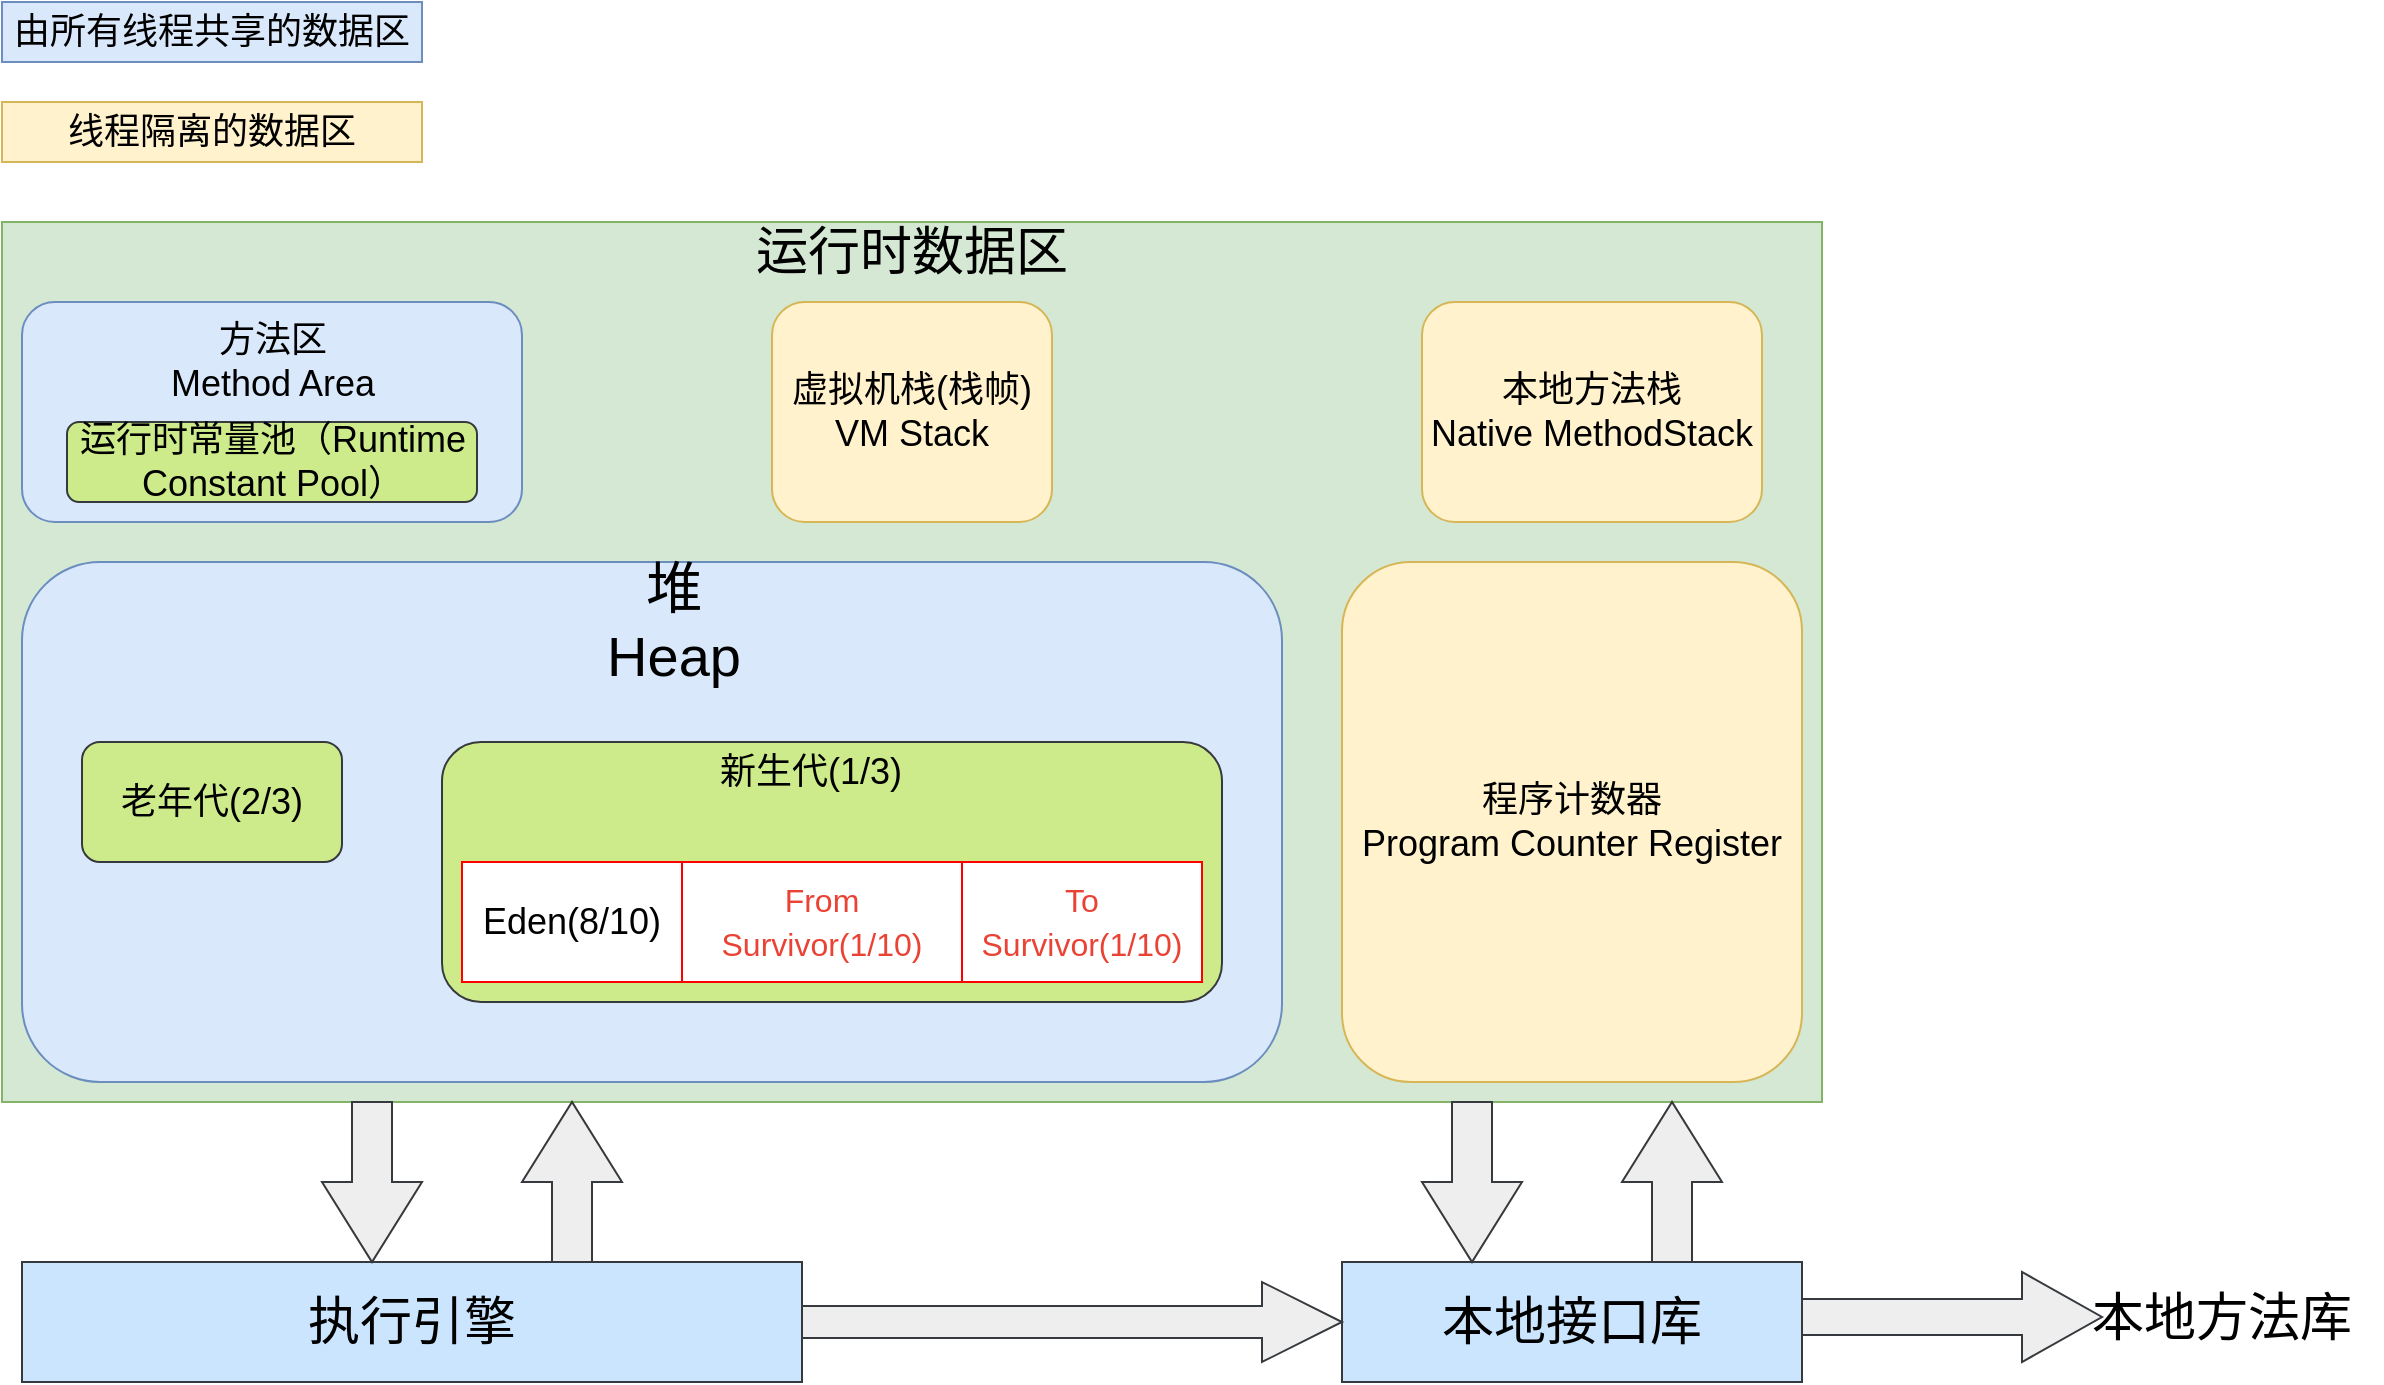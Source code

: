 <mxfile version="20.2.3" type="github">
  <diagram id="UmIwRrKytQrgUbGmzv27" name="第 1 页">
    <mxGraphModel dx="1038" dy="556" grid="1" gridSize="10" guides="1" tooltips="1" connect="1" arrows="1" fold="1" page="1" pageScale="1" pageWidth="827" pageHeight="1169" math="0" shadow="0">
      <root>
        <mxCell id="0" />
        <mxCell id="1" parent="0" />
        <mxCell id="3ZBtBt5a3WacTA4lanq2-1" value="" style="rounded=0;whiteSpace=wrap;html=1;fillColor=#d5e8d4;strokeColor=#82b366;" vertex="1" parent="1">
          <mxGeometry x="60" y="140" width="910" height="440" as="geometry" />
        </mxCell>
        <mxCell id="3ZBtBt5a3WacTA4lanq2-2" value="运行时数据区" style="text;html=1;strokeColor=none;fillColor=none;align=center;verticalAlign=middle;whiteSpace=wrap;rounded=0;fontSize=26;" vertex="1" parent="1">
          <mxGeometry x="415" y="140" width="200" height="30" as="geometry" />
        </mxCell>
        <mxCell id="3ZBtBt5a3WacTA4lanq2-3" value="由所有线程共享的数据区" style="rounded=0;whiteSpace=wrap;html=1;fontSize=18;fillColor=#dae8fc;strokeColor=#6c8ebf;" vertex="1" parent="1">
          <mxGeometry x="60" y="30" width="210" height="30" as="geometry" />
        </mxCell>
        <mxCell id="3ZBtBt5a3WacTA4lanq2-4" value="线程隔离的数据区" style="rounded=0;whiteSpace=wrap;html=1;fontSize=18;fillColor=#fff2cc;strokeColor=#d6b656;" vertex="1" parent="1">
          <mxGeometry x="60" y="80" width="210" height="30" as="geometry" />
        </mxCell>
        <mxCell id="3ZBtBt5a3WacTA4lanq2-5" value="" style="rounded=1;whiteSpace=wrap;html=1;fontSize=18;fillColor=#dae8fc;strokeColor=#6c8ebf;" vertex="1" parent="1">
          <mxGeometry x="70" y="180" width="250" height="110" as="geometry" />
        </mxCell>
        <mxCell id="3ZBtBt5a3WacTA4lanq2-6" value="虚拟机栈(栈帧)&lt;br&gt;VM Stack" style="rounded=1;whiteSpace=wrap;html=1;fontSize=18;fillColor=#fff2cc;strokeColor=#d6b656;" vertex="1" parent="1">
          <mxGeometry x="445" y="180" width="140" height="110" as="geometry" />
        </mxCell>
        <mxCell id="3ZBtBt5a3WacTA4lanq2-7" value="本地方法栈&lt;br&gt;Native MethodStack" style="rounded=1;whiteSpace=wrap;html=1;fontSize=18;fillColor=#fff2cc;strokeColor=#d6b656;" vertex="1" parent="1">
          <mxGeometry x="770" y="180" width="170" height="110" as="geometry" />
        </mxCell>
        <mxCell id="3ZBtBt5a3WacTA4lanq2-8" value="" style="rounded=1;whiteSpace=wrap;html=1;fontSize=18;fillColor=#dae8fc;strokeColor=#6c8ebf;" vertex="1" parent="1">
          <mxGeometry x="70" y="310" width="630" height="260" as="geometry" />
        </mxCell>
        <mxCell id="3ZBtBt5a3WacTA4lanq2-9" value="程序计数器&lt;br&gt;Program Counter Register" style="rounded=1;whiteSpace=wrap;html=1;fontSize=18;fillColor=#fff2cc;strokeColor=#d6b656;" vertex="1" parent="1">
          <mxGeometry x="730" y="310" width="230" height="260" as="geometry" />
        </mxCell>
        <mxCell id="3ZBtBt5a3WacTA4lanq2-10" value="堆&lt;br style=&quot;font-size: 28px;&quot;&gt;Heap" style="text;html=1;strokeColor=none;fillColor=none;align=center;verticalAlign=middle;whiteSpace=wrap;rounded=0;fontSize=28;" vertex="1" parent="1">
          <mxGeometry x="297.5" y="325" width="196" height="30" as="geometry" />
        </mxCell>
        <mxCell id="3ZBtBt5a3WacTA4lanq2-11" value="方法区&lt;br&gt;Method Area" style="text;html=1;strokeColor=none;fillColor=none;align=center;verticalAlign=middle;whiteSpace=wrap;rounded=0;fontSize=18;" vertex="1" parent="1">
          <mxGeometry x="137.5" y="195" width="115" height="30" as="geometry" />
        </mxCell>
        <mxCell id="3ZBtBt5a3WacTA4lanq2-13" value="运行时常量池（Runtime Constant Pool）" style="rounded=1;whiteSpace=wrap;html=1;fontSize=18;fillColor=#cdeb8b;strokeColor=#36393d;" vertex="1" parent="1">
          <mxGeometry x="92.5" y="240" width="205" height="40" as="geometry" />
        </mxCell>
        <mxCell id="3ZBtBt5a3WacTA4lanq2-14" value="老年代(2/3)" style="rounded=1;whiteSpace=wrap;html=1;fontSize=18;strokeColor=#36393d;fillColor=#cdeb8b;" vertex="1" parent="1">
          <mxGeometry x="100" y="400" width="130" height="60" as="geometry" />
        </mxCell>
        <mxCell id="3ZBtBt5a3WacTA4lanq2-15" value="" style="rounded=1;whiteSpace=wrap;html=1;fontSize=18;strokeColor=#36393d;fillColor=#cdeb8b;" vertex="1" parent="1">
          <mxGeometry x="280" y="400" width="390" height="130" as="geometry" />
        </mxCell>
        <mxCell id="3ZBtBt5a3WacTA4lanq2-16" value="新生代(1/3)" style="text;html=1;strokeColor=none;fillColor=none;align=center;verticalAlign=middle;whiteSpace=wrap;rounded=0;fontSize=18;" vertex="1" parent="1">
          <mxGeometry x="406.5" y="400" width="115" height="30" as="geometry" />
        </mxCell>
        <mxCell id="3ZBtBt5a3WacTA4lanq2-18" value="Eden(8/10)" style="rounded=0;whiteSpace=wrap;html=1;fontSize=18;strokeColor=#FF0000;" vertex="1" parent="1">
          <mxGeometry x="290" y="460" width="110" height="60" as="geometry" />
        </mxCell>
        <mxCell id="3ZBtBt5a3WacTA4lanq2-20" value="&lt;span style=&quot;color: rgb(234, 67, 53); font-family: arial, sans-serif; font-size: 16px; text-align: left; background-color: rgb(255, 255, 255);&quot;&gt;From Survivor(1/10)&lt;/span&gt;" style="rounded=0;whiteSpace=wrap;html=1;fontSize=18;strokeColor=#FF0000;" vertex="1" parent="1">
          <mxGeometry x="400" y="460" width="140" height="60" as="geometry" />
        </mxCell>
        <mxCell id="3ZBtBt5a3WacTA4lanq2-21" value="&lt;span style=&quot;color: rgb(234, 67, 53); font-family: arial, sans-serif; font-size: 16px; text-align: left; background-color: rgb(255, 255, 255);&quot;&gt;To Survivor(1/10)&lt;/span&gt;" style="rounded=0;whiteSpace=wrap;html=1;fontSize=18;strokeColor=#FF0000;" vertex="1" parent="1">
          <mxGeometry x="540" y="460" width="120" height="60" as="geometry" />
        </mxCell>
        <mxCell id="3ZBtBt5a3WacTA4lanq2-22" value="执行引擎" style="rounded=0;whiteSpace=wrap;html=1;fontSize=26;strokeColor=#36393d;fillColor=#cce5ff;" vertex="1" parent="1">
          <mxGeometry x="70" y="660" width="390" height="60" as="geometry" />
        </mxCell>
        <mxCell id="3ZBtBt5a3WacTA4lanq2-23" value="本地接口库" style="rounded=0;whiteSpace=wrap;html=1;fontSize=26;strokeColor=#36393d;fillColor=#cce5ff;" vertex="1" parent="1">
          <mxGeometry x="730" y="660" width="230" height="60" as="geometry" />
        </mxCell>
        <mxCell id="3ZBtBt5a3WacTA4lanq2-24" value="本地方法库" style="text;html=1;strokeColor=none;fillColor=none;align=center;verticalAlign=middle;whiteSpace=wrap;rounded=0;fontSize=26;" vertex="1" parent="1">
          <mxGeometry x="1090" y="655" width="160" height="65" as="geometry" />
        </mxCell>
        <mxCell id="3ZBtBt5a3WacTA4lanq2-27" value="" style="html=1;shadow=0;dashed=0;align=center;verticalAlign=middle;shape=mxgraph.arrows2.arrow;dy=0.6;dx=40;direction=south;notch=0;fontSize=26;strokeColor=#36393d;fillColor=#eeeeee;" vertex="1" parent="1">
          <mxGeometry x="220" y="580" width="50" height="80" as="geometry" />
        </mxCell>
        <mxCell id="3ZBtBt5a3WacTA4lanq2-29" value="" style="html=1;shadow=0;dashed=0;align=center;verticalAlign=middle;shape=mxgraph.arrows2.arrow;dy=0.6;dx=40;direction=north;notch=0;fontSize=26;strokeColor=#36393d;fillColor=#eeeeee;" vertex="1" parent="1">
          <mxGeometry x="320" y="580" width="50" height="80" as="geometry" />
        </mxCell>
        <mxCell id="3ZBtBt5a3WacTA4lanq2-30" value="" style="html=1;shadow=0;dashed=0;align=center;verticalAlign=middle;shape=mxgraph.arrows2.arrow;dy=0.6;dx=40;notch=0;fontSize=26;strokeColor=#36393d;fillColor=#eeeeee;" vertex="1" parent="1">
          <mxGeometry x="460" y="670" width="270" height="40" as="geometry" />
        </mxCell>
        <mxCell id="3ZBtBt5a3WacTA4lanq2-31" value="" style="html=1;shadow=0;dashed=0;align=center;verticalAlign=middle;shape=mxgraph.arrows2.arrow;dy=0.6;dx=40;direction=south;notch=0;fontSize=26;strokeColor=#36393d;fillColor=#eeeeee;" vertex="1" parent="1">
          <mxGeometry x="770" y="580" width="50" height="80" as="geometry" />
        </mxCell>
        <mxCell id="3ZBtBt5a3WacTA4lanq2-32" value="" style="html=1;shadow=0;dashed=0;align=center;verticalAlign=middle;shape=mxgraph.arrows2.arrow;dy=0.6;dx=40;direction=north;notch=0;fontSize=26;strokeColor=#36393d;fillColor=#eeeeee;" vertex="1" parent="1">
          <mxGeometry x="870" y="580" width="50" height="80" as="geometry" />
        </mxCell>
        <mxCell id="3ZBtBt5a3WacTA4lanq2-33" value="" style="html=1;shadow=0;dashed=0;align=center;verticalAlign=middle;shape=mxgraph.arrows2.arrow;dy=0.6;dx=40;notch=0;fontSize=26;strokeColor=#36393d;fillColor=#eeeeee;" vertex="1" parent="1">
          <mxGeometry x="960" y="665" width="150" height="45" as="geometry" />
        </mxCell>
      </root>
    </mxGraphModel>
  </diagram>
</mxfile>
